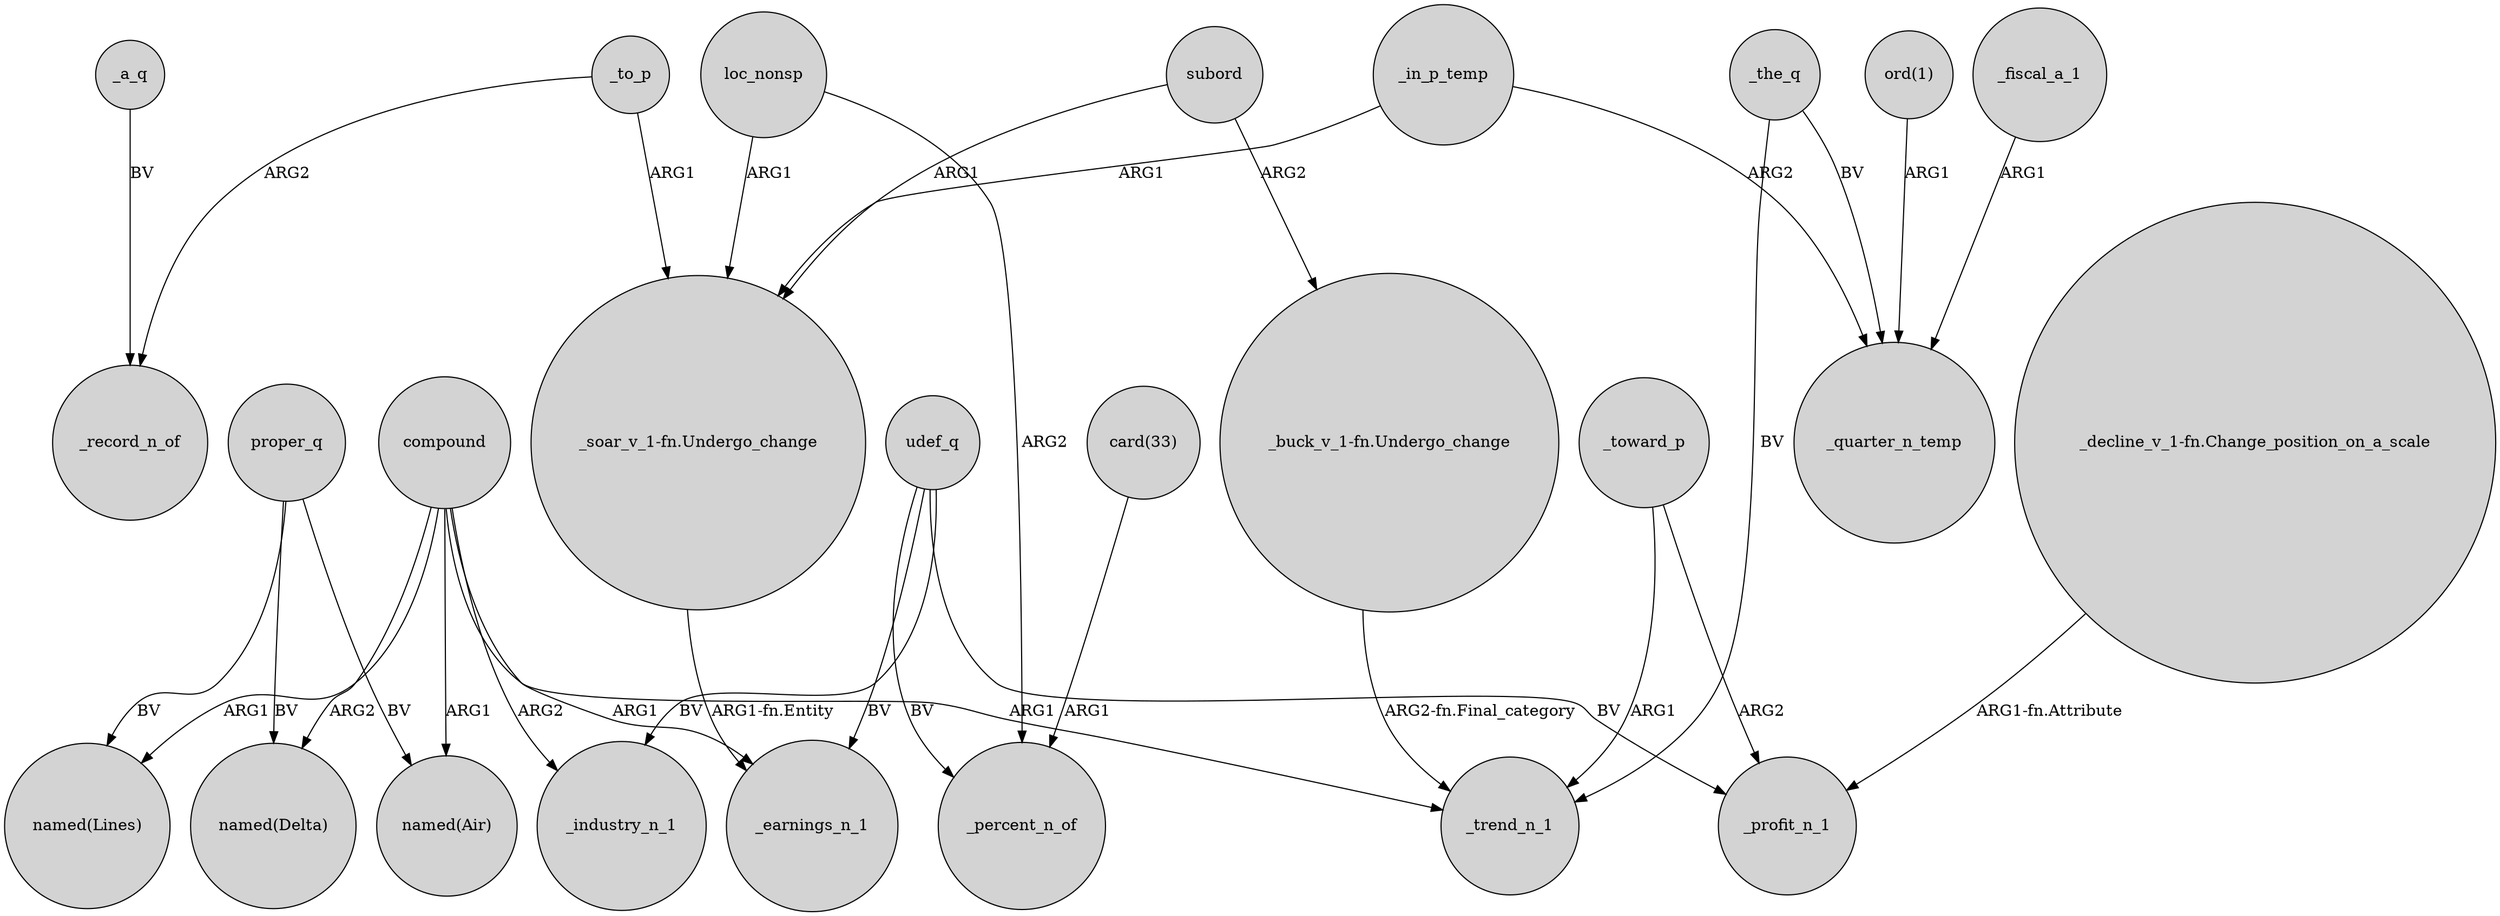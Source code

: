 digraph {
	node [shape=circle style=filled]
	_a_q -> _record_n_of [label=BV]
	_in_p_temp -> _quarter_n_temp [label=ARG2]
	compound -> "named(Air)" [label=ARG1]
	compound -> _industry_n_1 [label=ARG2]
	"_decline_v_1-fn.Change_position_on_a_scale" -> _profit_n_1 [label="ARG1-fn.Attribute"]
	subord -> "_soar_v_1-fn.Undergo_change" [label=ARG1]
	_the_q -> _quarter_n_temp [label=BV]
	_to_p -> "_soar_v_1-fn.Undergo_change" [label=ARG1]
	proper_q -> "named(Air)" [label=BV]
	udef_q -> _profit_n_1 [label=BV]
	proper_q -> "named(Lines)" [label=BV]
	subord -> "_buck_v_1-fn.Undergo_change" [label=ARG2]
	"_soar_v_1-fn.Undergo_change" -> _earnings_n_1 [label="ARG1-fn.Entity"]
	proper_q -> "named(Delta)" [label=BV]
	_toward_p -> _trend_n_1 [label=ARG1]
	_toward_p -> _profit_n_1 [label=ARG2]
	udef_q -> _earnings_n_1 [label=BV]
	udef_q -> _percent_n_of [label=BV]
	_the_q -> _trend_n_1 [label=BV]
	compound -> "named(Delta)" [label=ARG2]
	"ord(1)" -> _quarter_n_temp [label=ARG1]
	compound -> _trend_n_1 [label=ARG1]
	loc_nonsp -> "_soar_v_1-fn.Undergo_change" [label=ARG1]
	"card(33)" -> _percent_n_of [label=ARG1]
	udef_q -> _industry_n_1 [label=BV]
	_in_p_temp -> "_soar_v_1-fn.Undergo_change" [label=ARG1]
	compound -> _earnings_n_1 [label=ARG1]
	_to_p -> _record_n_of [label=ARG2]
	_fiscal_a_1 -> _quarter_n_temp [label=ARG1]
	"_buck_v_1-fn.Undergo_change" -> _trend_n_1 [label="ARG2-fn.Final_category"]
	compound -> "named(Lines)" [label=ARG1]
	loc_nonsp -> _percent_n_of [label=ARG2]
}
